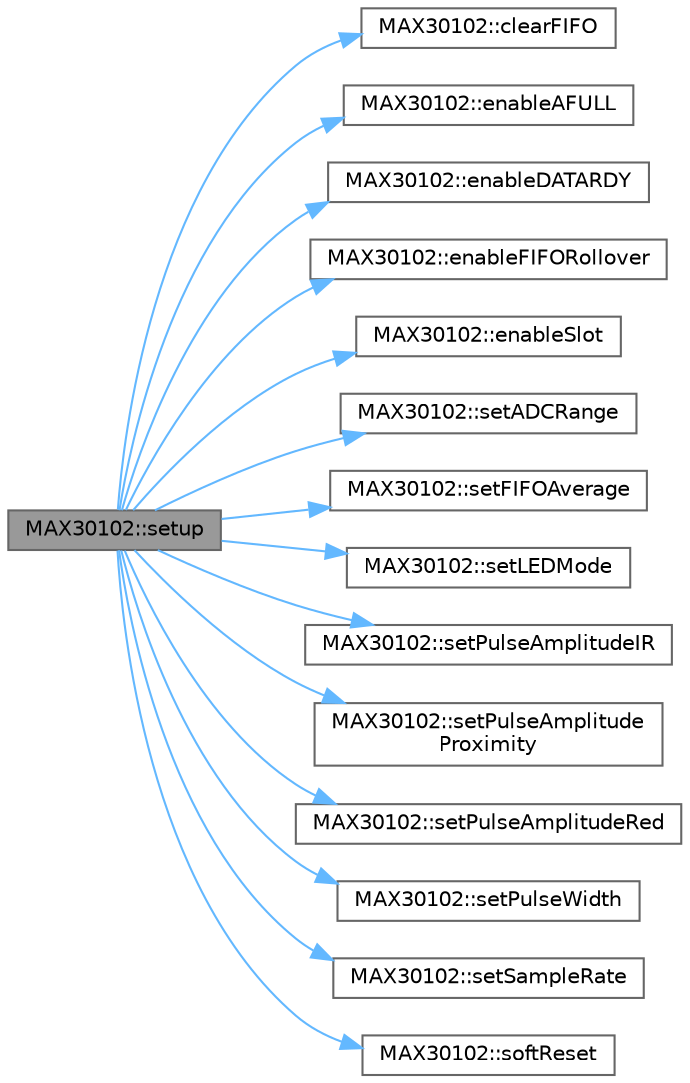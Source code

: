 digraph "MAX30102::setup"
{
 // LATEX_PDF_SIZE
  bgcolor="transparent";
  edge [fontname=Helvetica,fontsize=10,labelfontname=Helvetica,labelfontsize=10];
  node [fontname=Helvetica,fontsize=10,shape=box,height=0.2,width=0.4];
  rankdir="LR";
  Node1 [id="Node000001",label="MAX30102::setup",height=0.2,width=0.4,color="gray40", fillcolor="grey60", style="filled", fontcolor="black",tooltip="Setup the sensor with user selectable settings."];
  Node1 -> Node2 [id="edge1_Node000001_Node000002",color="steelblue1",style="solid",tooltip=" "];
  Node2 [id="Node000002",label="MAX30102::clearFIFO",height=0.2,width=0.4,color="grey40", fillcolor="white", style="filled",URL="$classMAX30102.html#afbac1a581d2acb9aeb9dbe12b2d83b00",tooltip="Set the FIFO Almost Full value."];
  Node1 -> Node3 [id="edge2_Node000001_Node000003",color="steelblue1",style="solid",tooltip=" "];
  Node3 [id="Node000003",label="MAX30102::enableAFULL",height=0.2,width=0.4,color="grey40", fillcolor="white", style="filled",URL="$classMAX30102.html#a4d436e6c3874f03fc32ca1412fbd8dfb",tooltip=" "];
  Node1 -> Node4 [id="edge3_Node000001_Node000004",color="steelblue1",style="solid",tooltip=" "];
  Node4 [id="Node000004",label="MAX30102::enableDATARDY",height=0.2,width=0.4,color="grey40", fillcolor="white", style="filled",URL="$classMAX30102.html#a2e9b9a516572433c2dec4a304acb67f7",tooltip=" "];
  Node1 -> Node5 [id="edge4_Node000001_Node000005",color="steelblue1",style="solid",tooltip=" "];
  Node5 [id="Node000005",label="MAX30102::enableFIFORollover",height=0.2,width=0.4,color="grey40", fillcolor="white", style="filled",URL="$classMAX30102.html#a13354720f66fc1ec7d579bb3e765a96d",tooltip="Set the FIFO Almost Full value."];
  Node1 -> Node6 [id="edge5_Node000001_Node000006",color="steelblue1",style="solid",tooltip=" "];
  Node6 [id="Node000006",label="MAX30102::enableSlot",height=0.2,width=0.4,color="grey40", fillcolor="white", style="filled",URL="$classMAX30102.html#a34426debd59ef446363a7af352bdbd8e",tooltip="Enable a specific slot."];
  Node1 -> Node7 [id="edge6_Node000001_Node000007",color="steelblue1",style="solid",tooltip=" "];
  Node7 [id="Node000007",label="MAX30102::setADCRange",height=0.2,width=0.4,color="grey40", fillcolor="white", style="filled",URL="$classMAX30102.html#ab936f8072cde5aaf5b0bd8b9ec9c0e2f",tooltip="Sets the ADC range of the MAX30102. Available ADC Range: 2048, 4096, 8192, 16384."];
  Node1 -> Node8 [id="edge7_Node000001_Node000008",color="steelblue1",style="solid",tooltip=" "];
  Node8 [id="Node000008",label="MAX30102::setFIFOAverage",height=0.2,width=0.4,color="grey40", fillcolor="white", style="filled",URL="$classMAX30102.html#ae11f7b66a205c5e465668fa401427737",tooltip="Set the FIFO Almost Full value."];
  Node1 -> Node9 [id="edge8_Node000001_Node000009",color="steelblue1",style="solid",tooltip=" "];
  Node9 [id="Node000009",label="MAX30102::setLEDMode",height=0.2,width=0.4,color="grey40", fillcolor="white", style="filled",URL="$classMAX30102.html#a19cae8ee364f876cb34da812d5a657f2",tooltip="Sets which LEDs are used for sampling."];
  Node1 -> Node10 [id="edge9_Node000001_Node000010",color="steelblue1",style="solid",tooltip=" "];
  Node10 [id="Node000010",label="MAX30102::setPulseAmplitudeIR",height=0.2,width=0.4,color="grey40", fillcolor="white", style="filled",URL="$classMAX30102.html#a80aad8301d5ca50a72e72c02f9c824c9",tooltip="Sets IR LED Pulse Amplitude."];
  Node1 -> Node11 [id="edge10_Node000001_Node000011",color="steelblue1",style="solid",tooltip=" "];
  Node11 [id="Node000011",label="MAX30102::setPulseAmplitude\lProximity",height=0.2,width=0.4,color="grey40", fillcolor="white", style="filled",URL="$classMAX30102.html#a2c3d0e2fb0ba82d0a2cbb4e5a5c2edd8",tooltip="Sets Proximity LED Pulse Amplitude."];
  Node1 -> Node12 [id="edge11_Node000001_Node000012",color="steelblue1",style="solid",tooltip=" "];
  Node12 [id="Node000012",label="MAX30102::setPulseAmplitudeRed",height=0.2,width=0.4,color="grey40", fillcolor="white", style="filled",URL="$classMAX30102.html#a92936c050f8a49ba8da5bda2069dd1f6",tooltip="Sets RED LED Pulse Amplitude."];
  Node1 -> Node13 [id="edge12_Node000001_Node000013",color="steelblue1",style="solid",tooltip=" "];
  Node13 [id="Node000013",label="MAX30102::setPulseWidth",height=0.2,width=0.4,color="grey40", fillcolor="white", style="filled",URL="$classMAX30102.html#aab527d480ff83e3059157bb793244644",tooltip="Sets the pulse width of the MAX30102. Available Pulse Width: 69, 118, 215, 411."];
  Node1 -> Node14 [id="edge13_Node000001_Node000014",color="steelblue1",style="solid",tooltip=" "];
  Node14 [id="Node000014",label="MAX30102::setSampleRate",height=0.2,width=0.4,color="grey40", fillcolor="white", style="filled",URL="$classMAX30102.html#a78604b395ccf72fbd6366684aa99e646",tooltip="Sets the sample rate of the MAX30102. Available Sample Rate: 50, 100, 200, 400, 800,..."];
  Node1 -> Node15 [id="edge14_Node000001_Node000015",color="steelblue1",style="solid",tooltip=" "];
  Node15 [id="Node000015",label="MAX30102::softReset",height=0.2,width=0.4,color="grey40", fillcolor="white", style="filled",URL="$classMAX30102.html#ad78ce89aa47f2c6e1a3cf07a6966c2c9",tooltip="All configuration, threshold, and data registers are reset to their power-on state through a power-on..."];
}
